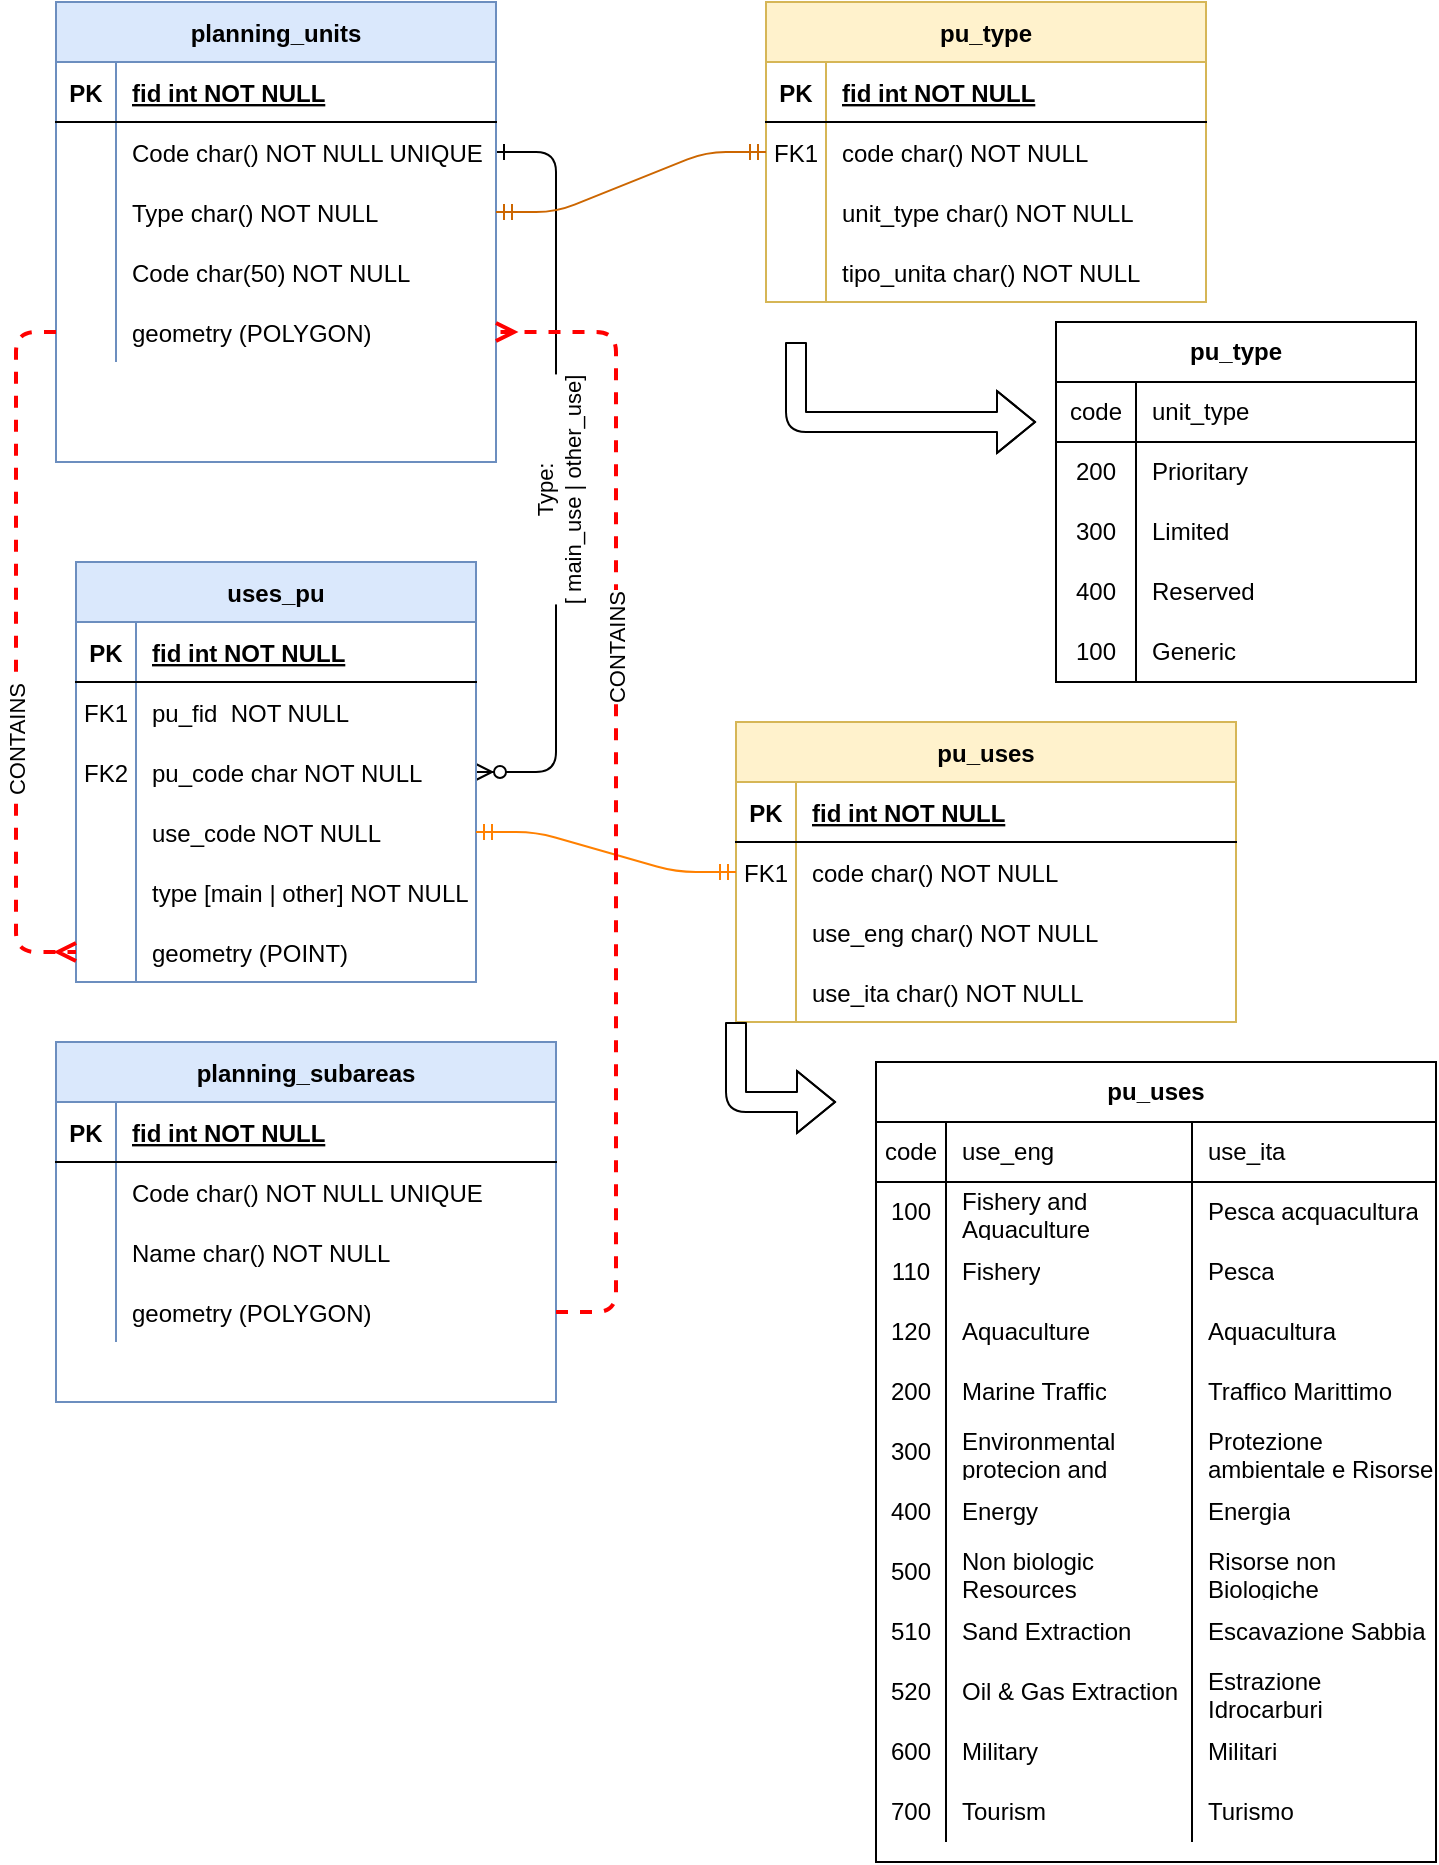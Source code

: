 <mxfile version="14.3.0" type="github">
  <diagram id="R2lEEEUBdFMjLlhIrx00" name="Page-1">
    <mxGraphModel dx="920" dy="868" grid="1" gridSize="10" guides="1" tooltips="1" connect="1" arrows="1" fold="1" page="1" pageScale="1" pageWidth="850" pageHeight="1100" math="0" shadow="0" extFonts="Permanent Marker^https://fonts.googleapis.com/css?family=Permanent+Marker">
      <root>
        <mxCell id="0" />
        <mxCell id="1" parent="0" />
        <mxCell id="C-vyLk0tnHw3VtMMgP7b-1" value="" style="edgeStyle=entityRelationEdgeStyle;endArrow=ERzeroToMany;startArrow=ERone;endFill=1;startFill=0;" parent="1" source="C-vyLk0tnHw3VtMMgP7b-27" target="C-vyLk0tnHw3VtMMgP7b-9" edge="1">
          <mxGeometry width="100" height="100" relative="1" as="geometry">
            <mxPoint x="340" y="720" as="sourcePoint" />
            <mxPoint x="440" y="620" as="targetPoint" />
          </mxGeometry>
        </mxCell>
        <mxCell id="fFFirWroovOzsKJPfMBZ-1" value="Type:&lt;br&gt;[ main_use | other_use]" style="edgeLabel;html=1;align=center;verticalAlign=middle;resizable=0;points=[];labelBackgroundColor=#ffffff;rotation=270;fixDash=0;container=0;" parent="C-vyLk0tnHw3VtMMgP7b-1" vertex="1" connectable="0">
          <mxGeometry x="-0.103" y="1" relative="1" as="geometry">
            <mxPoint y="28.71" as="offset" />
          </mxGeometry>
        </mxCell>
        <mxCell id="C-vyLk0tnHw3VtMMgP7b-2" value="uses_pu" style="shape=table;startSize=30;container=1;collapsible=1;childLayout=tableLayout;fixedRows=1;rowLines=0;fontStyle=1;align=center;resizeLast=1;fillColor=#dae8fc;strokeColor=#6c8ebf;" parent="1" vertex="1">
          <mxGeometry x="40" y="370" width="200" height="210" as="geometry" />
        </mxCell>
        <mxCell id="C-vyLk0tnHw3VtMMgP7b-3" value="" style="shape=partialRectangle;collapsible=0;dropTarget=0;pointerEvents=0;fillColor=none;points=[[0,0.5],[1,0.5]];portConstraint=eastwest;top=0;left=0;right=0;bottom=1;" parent="C-vyLk0tnHw3VtMMgP7b-2" vertex="1">
          <mxGeometry y="30" width="200" height="30" as="geometry" />
        </mxCell>
        <mxCell id="C-vyLk0tnHw3VtMMgP7b-4" value="PK" style="shape=partialRectangle;overflow=hidden;connectable=0;fillColor=none;top=0;left=0;bottom=0;right=0;fontStyle=1;" parent="C-vyLk0tnHw3VtMMgP7b-3" vertex="1">
          <mxGeometry width="30" height="30" as="geometry" />
        </mxCell>
        <mxCell id="C-vyLk0tnHw3VtMMgP7b-5" value="fid int NOT NULL " style="shape=partialRectangle;overflow=hidden;connectable=0;fillColor=none;top=0;left=0;bottom=0;right=0;align=left;spacingLeft=6;fontStyle=5;" parent="C-vyLk0tnHw3VtMMgP7b-3" vertex="1">
          <mxGeometry x="30" width="170" height="30" as="geometry" />
        </mxCell>
        <mxCell id="C-vyLk0tnHw3VtMMgP7b-6" value="" style="shape=partialRectangle;collapsible=0;dropTarget=0;pointerEvents=0;fillColor=none;points=[[0,0.5],[1,0.5]];portConstraint=eastwest;top=0;left=0;right=0;bottom=0;" parent="C-vyLk0tnHw3VtMMgP7b-2" vertex="1">
          <mxGeometry y="60" width="200" height="30" as="geometry" />
        </mxCell>
        <mxCell id="C-vyLk0tnHw3VtMMgP7b-7" value="FK1" style="shape=partialRectangle;overflow=hidden;connectable=0;fillColor=none;top=0;left=0;bottom=0;right=0;" parent="C-vyLk0tnHw3VtMMgP7b-6" vertex="1">
          <mxGeometry width="30" height="30" as="geometry" />
        </mxCell>
        <mxCell id="C-vyLk0tnHw3VtMMgP7b-8" value="pu_fid  NOT NULL" style="shape=partialRectangle;overflow=hidden;connectable=0;fillColor=none;top=0;left=0;bottom=0;right=0;align=left;spacingLeft=6;" parent="C-vyLk0tnHw3VtMMgP7b-6" vertex="1">
          <mxGeometry x="30" width="170" height="30" as="geometry" />
        </mxCell>
        <mxCell id="C-vyLk0tnHw3VtMMgP7b-9" value="" style="shape=partialRectangle;collapsible=0;dropTarget=0;pointerEvents=0;fillColor=none;points=[[0,0.5],[1,0.5]];portConstraint=eastwest;top=0;left=0;right=0;bottom=0;" parent="C-vyLk0tnHw3VtMMgP7b-2" vertex="1">
          <mxGeometry y="90" width="200" height="30" as="geometry" />
        </mxCell>
        <mxCell id="C-vyLk0tnHw3VtMMgP7b-10" value="FK2" style="shape=partialRectangle;overflow=hidden;connectable=0;fillColor=none;top=0;left=0;bottom=0;right=0;" parent="C-vyLk0tnHw3VtMMgP7b-9" vertex="1">
          <mxGeometry width="30" height="30" as="geometry" />
        </mxCell>
        <mxCell id="C-vyLk0tnHw3VtMMgP7b-11" value="pu_code char NOT NULL" style="shape=partialRectangle;overflow=hidden;connectable=0;fillColor=none;top=0;left=0;bottom=0;right=0;align=left;spacingLeft=6;" parent="C-vyLk0tnHw3VtMMgP7b-9" vertex="1">
          <mxGeometry x="30" width="170" height="30" as="geometry" />
        </mxCell>
        <mxCell id="M959guUSzOigbNjSj6-p-2" value="" style="shape=partialRectangle;collapsible=0;dropTarget=0;pointerEvents=0;fillColor=none;points=[[0,0.5],[1,0.5]];portConstraint=eastwest;top=0;left=0;right=0;bottom=0;" vertex="1" parent="C-vyLk0tnHw3VtMMgP7b-2">
          <mxGeometry y="120" width="200" height="30" as="geometry" />
        </mxCell>
        <mxCell id="M959guUSzOigbNjSj6-p-3" value="" style="shape=partialRectangle;overflow=hidden;connectable=0;fillColor=none;top=0;left=0;bottom=0;right=0;" vertex="1" parent="M959guUSzOigbNjSj6-p-2">
          <mxGeometry width="30" height="30" as="geometry" />
        </mxCell>
        <mxCell id="M959guUSzOigbNjSj6-p-4" value="use_code NOT NULL" style="shape=partialRectangle;overflow=hidden;connectable=0;fillColor=none;top=0;left=0;bottom=0;right=0;align=left;spacingLeft=6;" vertex="1" parent="M959guUSzOigbNjSj6-p-2">
          <mxGeometry x="30" width="170" height="30" as="geometry" />
        </mxCell>
        <mxCell id="M959guUSzOigbNjSj6-p-5" value="" style="shape=partialRectangle;collapsible=0;dropTarget=0;pointerEvents=0;fillColor=none;points=[[0,0.5],[1,0.5]];portConstraint=eastwest;top=0;left=0;right=0;bottom=0;" vertex="1" parent="C-vyLk0tnHw3VtMMgP7b-2">
          <mxGeometry y="150" width="200" height="30" as="geometry" />
        </mxCell>
        <mxCell id="M959guUSzOigbNjSj6-p-6" value="" style="shape=partialRectangle;overflow=hidden;connectable=0;fillColor=none;top=0;left=0;bottom=0;right=0;" vertex="1" parent="M959guUSzOigbNjSj6-p-5">
          <mxGeometry width="30" height="30" as="geometry" />
        </mxCell>
        <mxCell id="M959guUSzOigbNjSj6-p-7" value="type [main | other] NOT NULL" style="shape=partialRectangle;overflow=hidden;connectable=0;fillColor=none;top=0;left=0;bottom=0;right=0;align=left;spacingLeft=6;" vertex="1" parent="M959guUSzOigbNjSj6-p-5">
          <mxGeometry x="30" width="170" height="30" as="geometry" />
        </mxCell>
        <mxCell id="M959guUSzOigbNjSj6-p-123" value="" style="shape=partialRectangle;collapsible=0;dropTarget=0;pointerEvents=0;fillColor=none;points=[[0,0.5],[1,0.5]];portConstraint=eastwest;top=0;left=0;right=0;bottom=0;" vertex="1" parent="C-vyLk0tnHw3VtMMgP7b-2">
          <mxGeometry y="180" width="200" height="30" as="geometry" />
        </mxCell>
        <mxCell id="M959guUSzOigbNjSj6-p-124" value="" style="shape=partialRectangle;overflow=hidden;connectable=0;fillColor=none;top=0;left=0;bottom=0;right=0;" vertex="1" parent="M959guUSzOigbNjSj6-p-123">
          <mxGeometry width="30" height="30" as="geometry" />
        </mxCell>
        <mxCell id="M959guUSzOigbNjSj6-p-125" value="geometry (POINT)" style="shape=partialRectangle;overflow=hidden;connectable=0;fillColor=none;top=0;left=0;bottom=0;right=0;align=left;spacingLeft=6;" vertex="1" parent="M959guUSzOigbNjSj6-p-123">
          <mxGeometry x="30" width="170" height="30" as="geometry" />
        </mxCell>
        <mxCell id="C-vyLk0tnHw3VtMMgP7b-13" value="pu_uses" style="shape=table;startSize=30;container=1;collapsible=1;childLayout=tableLayout;fixedRows=1;rowLines=0;fontStyle=1;align=center;resizeLast=1;fillColor=#fff2cc;strokeColor=#d6b656;" parent="1" vertex="1">
          <mxGeometry x="370" y="450" width="250" height="150" as="geometry" />
        </mxCell>
        <mxCell id="C-vyLk0tnHw3VtMMgP7b-14" value="" style="shape=partialRectangle;collapsible=0;dropTarget=0;pointerEvents=0;fillColor=none;points=[[0,0.5],[1,0.5]];portConstraint=eastwest;top=0;left=0;right=0;bottom=1;" parent="C-vyLk0tnHw3VtMMgP7b-13" vertex="1">
          <mxGeometry y="30" width="250" height="30" as="geometry" />
        </mxCell>
        <mxCell id="C-vyLk0tnHw3VtMMgP7b-15" value="PK" style="shape=partialRectangle;overflow=hidden;connectable=0;fillColor=none;top=0;left=0;bottom=0;right=0;fontStyle=1;" parent="C-vyLk0tnHw3VtMMgP7b-14" vertex="1">
          <mxGeometry width="30" height="30" as="geometry" />
        </mxCell>
        <mxCell id="C-vyLk0tnHw3VtMMgP7b-16" value="fid int NOT NULL " style="shape=partialRectangle;overflow=hidden;connectable=0;fillColor=none;top=0;left=0;bottom=0;right=0;align=left;spacingLeft=6;fontStyle=5;" parent="C-vyLk0tnHw3VtMMgP7b-14" vertex="1">
          <mxGeometry x="30" width="220" height="30" as="geometry" />
        </mxCell>
        <mxCell id="C-vyLk0tnHw3VtMMgP7b-17" value="" style="shape=partialRectangle;collapsible=0;dropTarget=0;pointerEvents=0;fillColor=none;points=[[0,0.5],[1,0.5]];portConstraint=eastwest;top=0;left=0;right=0;bottom=0;" parent="C-vyLk0tnHw3VtMMgP7b-13" vertex="1">
          <mxGeometry y="60" width="250" height="30" as="geometry" />
        </mxCell>
        <mxCell id="C-vyLk0tnHw3VtMMgP7b-18" value="FK1" style="shape=partialRectangle;overflow=hidden;connectable=0;fillColor=none;top=0;left=0;bottom=0;right=0;" parent="C-vyLk0tnHw3VtMMgP7b-17" vertex="1">
          <mxGeometry width="30" height="30" as="geometry" />
        </mxCell>
        <mxCell id="C-vyLk0tnHw3VtMMgP7b-19" value="code char() NOT NULL" style="shape=partialRectangle;overflow=hidden;connectable=0;fillColor=none;top=0;left=0;bottom=0;right=0;align=left;spacingLeft=6;" parent="C-vyLk0tnHw3VtMMgP7b-17" vertex="1">
          <mxGeometry x="30" width="220" height="30" as="geometry" />
        </mxCell>
        <mxCell id="C-vyLk0tnHw3VtMMgP7b-20" value="" style="shape=partialRectangle;collapsible=0;dropTarget=0;pointerEvents=0;fillColor=none;points=[[0,0.5],[1,0.5]];portConstraint=eastwest;top=0;left=0;right=0;bottom=0;" parent="C-vyLk0tnHw3VtMMgP7b-13" vertex="1">
          <mxGeometry y="90" width="250" height="30" as="geometry" />
        </mxCell>
        <mxCell id="C-vyLk0tnHw3VtMMgP7b-21" value="" style="shape=partialRectangle;overflow=hidden;connectable=0;fillColor=none;top=0;left=0;bottom=0;right=0;" parent="C-vyLk0tnHw3VtMMgP7b-20" vertex="1">
          <mxGeometry width="30" height="30" as="geometry" />
        </mxCell>
        <mxCell id="C-vyLk0tnHw3VtMMgP7b-22" value="use_eng char() NOT NULL" style="shape=partialRectangle;overflow=hidden;connectable=0;fillColor=none;top=0;left=0;bottom=0;right=0;align=left;spacingLeft=6;" parent="C-vyLk0tnHw3VtMMgP7b-20" vertex="1">
          <mxGeometry x="30" width="220" height="30" as="geometry" />
        </mxCell>
        <mxCell id="M959guUSzOigbNjSj6-p-11" value="" style="shape=partialRectangle;collapsible=0;dropTarget=0;pointerEvents=0;fillColor=none;points=[[0,0.5],[1,0.5]];portConstraint=eastwest;top=0;left=0;right=0;bottom=0;" vertex="1" parent="C-vyLk0tnHw3VtMMgP7b-13">
          <mxGeometry y="120" width="250" height="30" as="geometry" />
        </mxCell>
        <mxCell id="M959guUSzOigbNjSj6-p-12" value="" style="shape=partialRectangle;overflow=hidden;connectable=0;fillColor=none;top=0;left=0;bottom=0;right=0;" vertex="1" parent="M959guUSzOigbNjSj6-p-11">
          <mxGeometry width="30" height="30" as="geometry" />
        </mxCell>
        <mxCell id="M959guUSzOigbNjSj6-p-13" value="use_ita char() NOT NULL" style="shape=partialRectangle;overflow=hidden;connectable=0;fillColor=none;top=0;left=0;bottom=0;right=0;align=left;spacingLeft=6;" vertex="1" parent="M959guUSzOigbNjSj6-p-11">
          <mxGeometry x="30" width="220" height="30" as="geometry" />
        </mxCell>
        <mxCell id="C-vyLk0tnHw3VtMMgP7b-23" value="planning_units" style="shape=table;startSize=30;container=1;collapsible=1;childLayout=tableLayout;fixedRows=1;rowLines=0;fontStyle=1;align=center;resizeLast=1;fillColor=#dae8fc;strokeColor=#6c8ebf;" parent="1" vertex="1">
          <mxGeometry x="30" y="90" width="220" height="230" as="geometry" />
        </mxCell>
        <mxCell id="C-vyLk0tnHw3VtMMgP7b-24" value="" style="shape=partialRectangle;collapsible=0;dropTarget=0;pointerEvents=0;fillColor=none;points=[[0,0.5],[1,0.5]];portConstraint=eastwest;top=0;left=0;right=0;bottom=1;" parent="C-vyLk0tnHw3VtMMgP7b-23" vertex="1">
          <mxGeometry y="30" width="220" height="30" as="geometry" />
        </mxCell>
        <mxCell id="C-vyLk0tnHw3VtMMgP7b-25" value="PK" style="shape=partialRectangle;overflow=hidden;connectable=0;fillColor=none;top=0;left=0;bottom=0;right=0;fontStyle=1;" parent="C-vyLk0tnHw3VtMMgP7b-24" vertex="1">
          <mxGeometry width="30" height="30" as="geometry" />
        </mxCell>
        <mxCell id="C-vyLk0tnHw3VtMMgP7b-26" value="fid int NOT NULL " style="shape=partialRectangle;overflow=hidden;connectable=0;fillColor=none;top=0;left=0;bottom=0;right=0;align=left;spacingLeft=6;fontStyle=5;" parent="C-vyLk0tnHw3VtMMgP7b-24" vertex="1">
          <mxGeometry x="30" width="190" height="30" as="geometry" />
        </mxCell>
        <mxCell id="C-vyLk0tnHw3VtMMgP7b-27" value="" style="shape=partialRectangle;collapsible=0;dropTarget=0;pointerEvents=0;fillColor=none;points=[[0,0.5],[1,0.5]];portConstraint=eastwest;top=0;left=0;right=0;bottom=0;" parent="C-vyLk0tnHw3VtMMgP7b-23" vertex="1">
          <mxGeometry y="60" width="220" height="30" as="geometry" />
        </mxCell>
        <mxCell id="C-vyLk0tnHw3VtMMgP7b-28" value="" style="shape=partialRectangle;overflow=hidden;connectable=0;fillColor=none;top=0;left=0;bottom=0;right=0;" parent="C-vyLk0tnHw3VtMMgP7b-27" vertex="1">
          <mxGeometry width="30" height="30" as="geometry" />
        </mxCell>
        <mxCell id="C-vyLk0tnHw3VtMMgP7b-29" value="Code char() NOT NULL UNIQUE" style="shape=partialRectangle;overflow=hidden;connectable=0;fillColor=none;top=0;left=0;bottom=0;right=0;align=left;spacingLeft=6;" parent="C-vyLk0tnHw3VtMMgP7b-27" vertex="1">
          <mxGeometry x="30" width="190" height="30" as="geometry" />
        </mxCell>
        <mxCell id="fFFirWroovOzsKJPfMBZ-2" value="" style="shape=partialRectangle;collapsible=0;dropTarget=0;pointerEvents=0;fillColor=none;points=[[0,0.5],[1,0.5]];portConstraint=eastwest;top=0;left=0;right=0;bottom=0;" parent="C-vyLk0tnHw3VtMMgP7b-23" vertex="1">
          <mxGeometry y="90" width="220" height="30" as="geometry" />
        </mxCell>
        <mxCell id="fFFirWroovOzsKJPfMBZ-3" value="" style="shape=partialRectangle;overflow=hidden;connectable=0;fillColor=none;top=0;left=0;bottom=0;right=0;" parent="fFFirWroovOzsKJPfMBZ-2" vertex="1">
          <mxGeometry width="30" height="30" as="geometry" />
        </mxCell>
        <mxCell id="fFFirWroovOzsKJPfMBZ-4" value="Type char() NOT NULL" style="shape=partialRectangle;overflow=hidden;connectable=0;fillColor=none;top=0;left=0;bottom=0;right=0;align=left;spacingLeft=6;" parent="fFFirWroovOzsKJPfMBZ-2" vertex="1">
          <mxGeometry x="30" width="190" height="30" as="geometry" />
        </mxCell>
        <mxCell id="M959guUSzOigbNjSj6-p-14" value="" style="shape=partialRectangle;collapsible=0;dropTarget=0;pointerEvents=0;fillColor=none;points=[[0,0.5],[1,0.5]];portConstraint=eastwest;top=0;left=0;right=0;bottom=0;" vertex="1" parent="C-vyLk0tnHw3VtMMgP7b-23">
          <mxGeometry y="120" width="220" height="30" as="geometry" />
        </mxCell>
        <mxCell id="M959guUSzOigbNjSj6-p-15" value="" style="shape=partialRectangle;overflow=hidden;connectable=0;fillColor=none;top=0;left=0;bottom=0;right=0;" vertex="1" parent="M959guUSzOigbNjSj6-p-14">
          <mxGeometry width="30" height="30" as="geometry" />
        </mxCell>
        <mxCell id="M959guUSzOigbNjSj6-p-16" value="Code char(50) NOT NULL" style="shape=partialRectangle;overflow=hidden;connectable=0;fillColor=none;top=0;left=0;bottom=0;right=0;align=left;spacingLeft=6;" vertex="1" parent="M959guUSzOigbNjSj6-p-14">
          <mxGeometry x="30" width="190" height="30" as="geometry" />
        </mxCell>
        <mxCell id="M959guUSzOigbNjSj6-p-120" value="" style="shape=partialRectangle;collapsible=0;dropTarget=0;pointerEvents=0;fillColor=none;points=[[0,0.5],[1,0.5]];portConstraint=eastwest;top=0;left=0;right=0;bottom=0;" vertex="1" parent="C-vyLk0tnHw3VtMMgP7b-23">
          <mxGeometry y="150" width="220" height="30" as="geometry" />
        </mxCell>
        <mxCell id="M959guUSzOigbNjSj6-p-121" value="" style="shape=partialRectangle;overflow=hidden;connectable=0;fillColor=none;top=0;left=0;bottom=0;right=0;" vertex="1" parent="M959guUSzOigbNjSj6-p-120">
          <mxGeometry width="30" height="30" as="geometry" />
        </mxCell>
        <mxCell id="M959guUSzOigbNjSj6-p-122" value="geometry (POLYGON)" style="shape=partialRectangle;overflow=hidden;connectable=0;fillColor=none;top=0;left=0;bottom=0;right=0;align=left;spacingLeft=6;" vertex="1" parent="M959guUSzOigbNjSj6-p-120">
          <mxGeometry x="30" width="190" height="30" as="geometry" />
        </mxCell>
        <mxCell id="M959guUSzOigbNjSj6-p-17" value="pu_type" style="shape=table;startSize=30;container=1;collapsible=1;childLayout=tableLayout;fixedRows=1;rowLines=0;fontStyle=1;align=center;resizeLast=1;fillColor=#fff2cc;strokeColor=#d6b656;" vertex="1" parent="1">
          <mxGeometry x="385" y="90" width="220" height="150" as="geometry" />
        </mxCell>
        <mxCell id="M959guUSzOigbNjSj6-p-18" value="" style="shape=partialRectangle;collapsible=0;dropTarget=0;pointerEvents=0;fillColor=none;points=[[0,0.5],[1,0.5]];portConstraint=eastwest;top=0;left=0;right=0;bottom=1;" vertex="1" parent="M959guUSzOigbNjSj6-p-17">
          <mxGeometry y="30" width="220" height="30" as="geometry" />
        </mxCell>
        <mxCell id="M959guUSzOigbNjSj6-p-19" value="PK" style="shape=partialRectangle;overflow=hidden;connectable=0;fillColor=none;top=0;left=0;bottom=0;right=0;fontStyle=1;" vertex="1" parent="M959guUSzOigbNjSj6-p-18">
          <mxGeometry width="30" height="30" as="geometry" />
        </mxCell>
        <mxCell id="M959guUSzOigbNjSj6-p-20" value="fid int NOT NULL " style="shape=partialRectangle;overflow=hidden;connectable=0;fillColor=none;top=0;left=0;bottom=0;right=0;align=left;spacingLeft=6;fontStyle=5;" vertex="1" parent="M959guUSzOigbNjSj6-p-18">
          <mxGeometry x="30" width="190" height="30" as="geometry" />
        </mxCell>
        <mxCell id="M959guUSzOigbNjSj6-p-21" value="" style="shape=partialRectangle;collapsible=0;dropTarget=0;pointerEvents=0;fillColor=none;points=[[0,0.5],[1,0.5]];portConstraint=eastwest;top=0;left=0;right=0;bottom=0;" vertex="1" parent="M959guUSzOigbNjSj6-p-17">
          <mxGeometry y="60" width="220" height="30" as="geometry" />
        </mxCell>
        <mxCell id="M959guUSzOigbNjSj6-p-22" value="FK1" style="shape=partialRectangle;overflow=hidden;connectable=0;fillColor=none;top=0;left=0;bottom=0;right=0;" vertex="1" parent="M959guUSzOigbNjSj6-p-21">
          <mxGeometry width="30" height="30" as="geometry" />
        </mxCell>
        <mxCell id="M959guUSzOigbNjSj6-p-23" value="code char() NOT NULL" style="shape=partialRectangle;overflow=hidden;connectable=0;fillColor=none;top=0;left=0;bottom=0;right=0;align=left;spacingLeft=6;" vertex="1" parent="M959guUSzOigbNjSj6-p-21">
          <mxGeometry x="30" width="190" height="30" as="geometry" />
        </mxCell>
        <mxCell id="M959guUSzOigbNjSj6-p-24" value="" style="shape=partialRectangle;collapsible=0;dropTarget=0;pointerEvents=0;fillColor=none;points=[[0,0.5],[1,0.5]];portConstraint=eastwest;top=0;left=0;right=0;bottom=0;" vertex="1" parent="M959guUSzOigbNjSj6-p-17">
          <mxGeometry y="90" width="220" height="30" as="geometry" />
        </mxCell>
        <mxCell id="M959guUSzOigbNjSj6-p-25" value="" style="shape=partialRectangle;overflow=hidden;connectable=0;fillColor=none;top=0;left=0;bottom=0;right=0;" vertex="1" parent="M959guUSzOigbNjSj6-p-24">
          <mxGeometry width="30" height="30" as="geometry" />
        </mxCell>
        <mxCell id="M959guUSzOigbNjSj6-p-26" value="unit_type char() NOT NULL" style="shape=partialRectangle;overflow=hidden;connectable=0;fillColor=none;top=0;left=0;bottom=0;right=0;align=left;spacingLeft=6;" vertex="1" parent="M959guUSzOigbNjSj6-p-24">
          <mxGeometry x="30" width="190" height="30" as="geometry" />
        </mxCell>
        <mxCell id="M959guUSzOigbNjSj6-p-27" value="" style="shape=partialRectangle;collapsible=0;dropTarget=0;pointerEvents=0;fillColor=none;points=[[0,0.5],[1,0.5]];portConstraint=eastwest;top=0;left=0;right=0;bottom=0;" vertex="1" parent="M959guUSzOigbNjSj6-p-17">
          <mxGeometry y="120" width="220" height="30" as="geometry" />
        </mxCell>
        <mxCell id="M959guUSzOigbNjSj6-p-28" value="" style="shape=partialRectangle;overflow=hidden;connectable=0;fillColor=none;top=0;left=0;bottom=0;right=0;" vertex="1" parent="M959guUSzOigbNjSj6-p-27">
          <mxGeometry width="30" height="30" as="geometry" />
        </mxCell>
        <mxCell id="M959guUSzOigbNjSj6-p-29" value="tipo_unita char() NOT NULL" style="shape=partialRectangle;overflow=hidden;connectable=0;fillColor=none;top=0;left=0;bottom=0;right=0;align=left;spacingLeft=6;" vertex="1" parent="M959guUSzOigbNjSj6-p-27">
          <mxGeometry x="30" width="190" height="30" as="geometry" />
        </mxCell>
        <mxCell id="M959guUSzOigbNjSj6-p-30" value="" style="edgeStyle=entityRelationEdgeStyle;fontSize=12;html=1;endArrow=ERmandOne;startArrow=ERmandOne;strokeColor=#FF8000;" edge="1" parent="1" source="C-vyLk0tnHw3VtMMgP7b-17" target="M959guUSzOigbNjSj6-p-2">
          <mxGeometry width="100" height="100" relative="1" as="geometry">
            <mxPoint x="350" y="420" as="sourcePoint" />
            <mxPoint x="450" y="320" as="targetPoint" />
          </mxGeometry>
        </mxCell>
        <mxCell id="M959guUSzOigbNjSj6-p-31" value="" style="edgeStyle=entityRelationEdgeStyle;fontSize=12;html=1;endArrow=ERmandOne;startArrow=ERmandOne;exitX=1;exitY=0.5;exitDx=0;exitDy=0;entryX=0;entryY=0.5;entryDx=0;entryDy=0;strokeWidth=1;strokeColor=#CC6600;" edge="1" parent="1" source="fFFirWroovOzsKJPfMBZ-2" target="M959guUSzOigbNjSj6-p-21">
          <mxGeometry width="100" height="100" relative="1" as="geometry">
            <mxPoint x="280" y="535" as="sourcePoint" />
            <mxPoint x="390" y="405" as="targetPoint" />
          </mxGeometry>
        </mxCell>
        <mxCell id="M959guUSzOigbNjSj6-p-40" value="pu_type" style="shape=table;html=1;whiteSpace=wrap;startSize=30;container=1;collapsible=0;childLayout=tableLayout;fixedRows=1;rowLines=0;fontStyle=1;align=center;strokeColor=#000000;fillColor=none;" vertex="1" parent="1">
          <mxGeometry x="530" y="250" width="180" height="180" as="geometry" />
        </mxCell>
        <mxCell id="M959guUSzOigbNjSj6-p-41" value="" style="shape=partialRectangle;html=1;whiteSpace=wrap;collapsible=0;dropTarget=0;pointerEvents=0;fillColor=none;top=0;left=0;bottom=1;right=0;points=[[0,0.5],[1,0.5]];portConstraint=eastwest;" vertex="1" parent="M959guUSzOigbNjSj6-p-40">
          <mxGeometry y="30" width="180" height="30" as="geometry" />
        </mxCell>
        <mxCell id="M959guUSzOigbNjSj6-p-42" value="code" style="shape=partialRectangle;html=1;whiteSpace=wrap;connectable=0;fillColor=none;top=0;left=0;bottom=0;right=0;overflow=hidden;" vertex="1" parent="M959guUSzOigbNjSj6-p-41">
          <mxGeometry width="40" height="30" as="geometry" />
        </mxCell>
        <mxCell id="M959guUSzOigbNjSj6-p-43" value="unit_type" style="shape=partialRectangle;html=1;whiteSpace=wrap;connectable=0;fillColor=none;top=0;left=0;bottom=0;right=0;align=left;spacingLeft=6;overflow=hidden;" vertex="1" parent="M959guUSzOigbNjSj6-p-41">
          <mxGeometry x="40" width="140" height="30" as="geometry" />
        </mxCell>
        <mxCell id="M959guUSzOigbNjSj6-p-44" value="" style="shape=partialRectangle;html=1;whiteSpace=wrap;collapsible=0;dropTarget=0;pointerEvents=0;fillColor=none;top=0;left=0;bottom=0;right=0;points=[[0,0.5],[1,0.5]];portConstraint=eastwest;" vertex="1" parent="M959guUSzOigbNjSj6-p-40">
          <mxGeometry y="60" width="180" height="30" as="geometry" />
        </mxCell>
        <mxCell id="M959guUSzOigbNjSj6-p-45" value="200" style="shape=partialRectangle;html=1;whiteSpace=wrap;connectable=0;fillColor=none;top=0;left=0;bottom=0;right=0;overflow=hidden;" vertex="1" parent="M959guUSzOigbNjSj6-p-44">
          <mxGeometry width="40" height="30" as="geometry" />
        </mxCell>
        <mxCell id="M959guUSzOigbNjSj6-p-46" value="Prioritary" style="shape=partialRectangle;html=1;whiteSpace=wrap;connectable=0;fillColor=none;top=0;left=0;bottom=0;right=0;align=left;spacingLeft=6;overflow=hidden;" vertex="1" parent="M959guUSzOigbNjSj6-p-44">
          <mxGeometry x="40" width="140" height="30" as="geometry" />
        </mxCell>
        <mxCell id="M959guUSzOigbNjSj6-p-47" value="" style="shape=partialRectangle;html=1;whiteSpace=wrap;collapsible=0;dropTarget=0;pointerEvents=0;fillColor=none;top=0;left=0;bottom=0;right=0;points=[[0,0.5],[1,0.5]];portConstraint=eastwest;" vertex="1" parent="M959guUSzOigbNjSj6-p-40">
          <mxGeometry y="90" width="180" height="30" as="geometry" />
        </mxCell>
        <mxCell id="M959guUSzOigbNjSj6-p-48" value="300" style="shape=partialRectangle;html=1;whiteSpace=wrap;connectable=0;fillColor=none;top=0;left=0;bottom=0;right=0;overflow=hidden;" vertex="1" parent="M959guUSzOigbNjSj6-p-47">
          <mxGeometry width="40" height="30" as="geometry" />
        </mxCell>
        <mxCell id="M959guUSzOigbNjSj6-p-49" value="Limited" style="shape=partialRectangle;html=1;whiteSpace=wrap;connectable=0;fillColor=none;top=0;left=0;bottom=0;right=0;align=left;spacingLeft=6;overflow=hidden;" vertex="1" parent="M959guUSzOigbNjSj6-p-47">
          <mxGeometry x="40" width="140" height="30" as="geometry" />
        </mxCell>
        <mxCell id="M959guUSzOigbNjSj6-p-50" value="" style="shape=partialRectangle;html=1;whiteSpace=wrap;collapsible=0;dropTarget=0;pointerEvents=0;fillColor=none;top=0;left=0;bottom=0;right=0;points=[[0,0.5],[1,0.5]];portConstraint=eastwest;" vertex="1" parent="M959guUSzOigbNjSj6-p-40">
          <mxGeometry y="120" width="180" height="30" as="geometry" />
        </mxCell>
        <mxCell id="M959guUSzOigbNjSj6-p-51" value="400" style="shape=partialRectangle;html=1;whiteSpace=wrap;connectable=0;fillColor=none;top=0;left=0;bottom=0;right=0;overflow=hidden;" vertex="1" parent="M959guUSzOigbNjSj6-p-50">
          <mxGeometry width="40" height="30" as="geometry" />
        </mxCell>
        <mxCell id="M959guUSzOigbNjSj6-p-52" value="Reserved" style="shape=partialRectangle;html=1;whiteSpace=wrap;connectable=0;fillColor=none;top=0;left=0;bottom=0;right=0;align=left;spacingLeft=6;overflow=hidden;" vertex="1" parent="M959guUSzOigbNjSj6-p-50">
          <mxGeometry x="40" width="140" height="30" as="geometry" />
        </mxCell>
        <mxCell id="M959guUSzOigbNjSj6-p-53" value="" style="shape=partialRectangle;html=1;whiteSpace=wrap;collapsible=0;dropTarget=0;pointerEvents=0;fillColor=none;top=0;left=0;bottom=0;right=0;points=[[0,0.5],[1,0.5]];portConstraint=eastwest;" vertex="1" parent="M959guUSzOigbNjSj6-p-40">
          <mxGeometry y="150" width="180" height="30" as="geometry" />
        </mxCell>
        <mxCell id="M959guUSzOigbNjSj6-p-54" value="100" style="shape=partialRectangle;html=1;whiteSpace=wrap;connectable=0;fillColor=none;top=0;left=0;bottom=0;right=0;overflow=hidden;" vertex="1" parent="M959guUSzOigbNjSj6-p-53">
          <mxGeometry width="40" height="30" as="geometry" />
        </mxCell>
        <mxCell id="M959guUSzOigbNjSj6-p-55" value="Generic" style="shape=partialRectangle;html=1;whiteSpace=wrap;connectable=0;fillColor=none;top=0;left=0;bottom=0;right=0;align=left;spacingLeft=6;overflow=hidden;" vertex="1" parent="M959guUSzOigbNjSj6-p-53">
          <mxGeometry x="40" width="140" height="30" as="geometry" />
        </mxCell>
        <mxCell id="M959guUSzOigbNjSj6-p-56" value="" style="shape=flexArrow;endArrow=classic;html=1;" edge="1" parent="1">
          <mxGeometry width="50" height="50" relative="1" as="geometry">
            <mxPoint x="400" y="260" as="sourcePoint" />
            <mxPoint x="520" y="300" as="targetPoint" />
            <Array as="points">
              <mxPoint x="400" y="300" />
            </Array>
          </mxGeometry>
        </mxCell>
        <mxCell id="M959guUSzOigbNjSj6-p-57" value="" style="shape=flexArrow;endArrow=classic;html=1;" edge="1" parent="1">
          <mxGeometry width="50" height="50" relative="1" as="geometry">
            <mxPoint x="370" y="600" as="sourcePoint" />
            <mxPoint x="420" y="640" as="targetPoint" />
            <Array as="points">
              <mxPoint x="370" y="640" />
            </Array>
          </mxGeometry>
        </mxCell>
        <mxCell id="M959guUSzOigbNjSj6-p-58" value="pu_uses" style="shape=table;html=1;whiteSpace=wrap;startSize=30;container=1;collapsible=0;childLayout=tableLayout;fixedRows=1;rowLines=0;fontStyle=1;align=center;strokeColor=#000000;fillColor=none;" vertex="1" parent="1">
          <mxGeometry x="440" y="620" width="280" height="400" as="geometry" />
        </mxCell>
        <mxCell id="M959guUSzOigbNjSj6-p-59" value="" style="shape=partialRectangle;html=1;whiteSpace=wrap;collapsible=0;dropTarget=0;pointerEvents=0;fillColor=none;top=0;left=0;bottom=1;right=0;points=[[0,0.5],[1,0.5]];portConstraint=eastwest;" vertex="1" parent="M959guUSzOigbNjSj6-p-58">
          <mxGeometry y="30" width="280" height="30" as="geometry" />
        </mxCell>
        <mxCell id="M959guUSzOigbNjSj6-p-60" value="code" style="shape=partialRectangle;html=1;whiteSpace=wrap;connectable=0;fillColor=none;top=0;left=0;bottom=0;right=0;overflow=hidden;" vertex="1" parent="M959guUSzOigbNjSj6-p-59">
          <mxGeometry width="35" height="30" as="geometry" />
        </mxCell>
        <mxCell id="M959guUSzOigbNjSj6-p-61" value="use_eng" style="shape=partialRectangle;html=1;whiteSpace=wrap;connectable=0;fillColor=none;top=0;left=0;bottom=0;right=0;align=left;spacingLeft=6;overflow=hidden;" vertex="1" parent="M959guUSzOigbNjSj6-p-59">
          <mxGeometry x="35" width="123" height="30" as="geometry" />
        </mxCell>
        <mxCell id="M959guUSzOigbNjSj6-p-74" value="use_ita" style="shape=partialRectangle;html=1;whiteSpace=wrap;connectable=0;fillColor=none;top=0;left=0;bottom=0;right=0;align=left;spacingLeft=6;overflow=hidden;" vertex="1" parent="M959guUSzOigbNjSj6-p-59">
          <mxGeometry x="158" width="122" height="30" as="geometry" />
        </mxCell>
        <mxCell id="M959guUSzOigbNjSj6-p-62" value="" style="shape=partialRectangle;html=1;whiteSpace=wrap;collapsible=0;dropTarget=0;pointerEvents=0;fillColor=none;top=0;left=0;bottom=0;right=0;points=[[0,0.5],[1,0.5]];portConstraint=eastwest;" vertex="1" parent="M959guUSzOigbNjSj6-p-58">
          <mxGeometry y="60" width="280" height="30" as="geometry" />
        </mxCell>
        <mxCell id="M959guUSzOigbNjSj6-p-63" value="100" style="shape=partialRectangle;html=1;whiteSpace=wrap;connectable=0;fillColor=none;top=0;left=0;bottom=0;right=0;overflow=hidden;" vertex="1" parent="M959guUSzOigbNjSj6-p-62">
          <mxGeometry width="35" height="30" as="geometry" />
        </mxCell>
        <mxCell id="M959guUSzOigbNjSj6-p-64" value="Fishery and Aquaculture" style="shape=partialRectangle;html=1;whiteSpace=wrap;connectable=0;fillColor=none;top=0;left=0;bottom=0;right=0;align=left;spacingLeft=6;overflow=hidden;" vertex="1" parent="M959guUSzOigbNjSj6-p-62">
          <mxGeometry x="35" width="123" height="30" as="geometry" />
        </mxCell>
        <mxCell id="M959guUSzOigbNjSj6-p-75" value="Pesca acquacultura" style="shape=partialRectangle;html=1;whiteSpace=wrap;connectable=0;fillColor=none;top=0;left=0;bottom=0;right=0;align=left;spacingLeft=6;overflow=hidden;" vertex="1" parent="M959guUSzOigbNjSj6-p-62">
          <mxGeometry x="158" width="122" height="30" as="geometry" />
        </mxCell>
        <mxCell id="M959guUSzOigbNjSj6-p-65" value="" style="shape=partialRectangle;html=1;whiteSpace=wrap;collapsible=0;dropTarget=0;pointerEvents=0;fillColor=none;top=0;left=0;bottom=0;right=0;points=[[0,0.5],[1,0.5]];portConstraint=eastwest;" vertex="1" parent="M959guUSzOigbNjSj6-p-58">
          <mxGeometry y="90" width="280" height="30" as="geometry" />
        </mxCell>
        <mxCell id="M959guUSzOigbNjSj6-p-66" value="110" style="shape=partialRectangle;html=1;whiteSpace=wrap;connectable=0;fillColor=none;top=0;left=0;bottom=0;right=0;overflow=hidden;" vertex="1" parent="M959guUSzOigbNjSj6-p-65">
          <mxGeometry width="35" height="30" as="geometry" />
        </mxCell>
        <mxCell id="M959guUSzOigbNjSj6-p-67" value="Fishery" style="shape=partialRectangle;html=1;whiteSpace=wrap;connectable=0;fillColor=none;top=0;left=0;bottom=0;right=0;align=left;spacingLeft=6;overflow=hidden;" vertex="1" parent="M959guUSzOigbNjSj6-p-65">
          <mxGeometry x="35" width="123" height="30" as="geometry" />
        </mxCell>
        <mxCell id="M959guUSzOigbNjSj6-p-76" value="Pesca" style="shape=partialRectangle;html=1;whiteSpace=wrap;connectable=0;fillColor=none;top=0;left=0;bottom=0;right=0;align=left;spacingLeft=6;overflow=hidden;" vertex="1" parent="M959guUSzOigbNjSj6-p-65">
          <mxGeometry x="158" width="122" height="30" as="geometry" />
        </mxCell>
        <mxCell id="M959guUSzOigbNjSj6-p-68" value="" style="shape=partialRectangle;html=1;whiteSpace=wrap;collapsible=0;dropTarget=0;pointerEvents=0;fillColor=none;top=0;left=0;bottom=0;right=0;points=[[0,0.5],[1,0.5]];portConstraint=eastwest;" vertex="1" parent="M959guUSzOigbNjSj6-p-58">
          <mxGeometry y="120" width="280" height="30" as="geometry" />
        </mxCell>
        <mxCell id="M959guUSzOigbNjSj6-p-69" value="120" style="shape=partialRectangle;html=1;whiteSpace=wrap;connectable=0;fillColor=none;top=0;left=0;bottom=0;right=0;overflow=hidden;" vertex="1" parent="M959guUSzOigbNjSj6-p-68">
          <mxGeometry width="35" height="30" as="geometry" />
        </mxCell>
        <mxCell id="M959guUSzOigbNjSj6-p-70" value="Aquaculture" style="shape=partialRectangle;html=1;whiteSpace=wrap;connectable=0;fillColor=none;top=0;left=0;bottom=0;right=0;align=left;spacingLeft=6;overflow=hidden;" vertex="1" parent="M959guUSzOigbNjSj6-p-68">
          <mxGeometry x="35" width="123" height="30" as="geometry" />
        </mxCell>
        <mxCell id="M959guUSzOigbNjSj6-p-77" value="Aquacultura" style="shape=partialRectangle;html=1;whiteSpace=wrap;connectable=0;fillColor=none;top=0;left=0;bottom=0;right=0;align=left;spacingLeft=6;overflow=hidden;" vertex="1" parent="M959guUSzOigbNjSj6-p-68">
          <mxGeometry x="158" width="122" height="30" as="geometry" />
        </mxCell>
        <mxCell id="M959guUSzOigbNjSj6-p-71" value="" style="shape=partialRectangle;html=1;whiteSpace=wrap;collapsible=0;dropTarget=0;pointerEvents=0;fillColor=none;top=0;left=0;bottom=0;right=0;points=[[0,0.5],[1,0.5]];portConstraint=eastwest;" vertex="1" parent="M959guUSzOigbNjSj6-p-58">
          <mxGeometry y="150" width="280" height="30" as="geometry" />
        </mxCell>
        <mxCell id="M959guUSzOigbNjSj6-p-72" value="200" style="shape=partialRectangle;html=1;whiteSpace=wrap;connectable=0;fillColor=none;top=0;left=0;bottom=0;right=0;overflow=hidden;" vertex="1" parent="M959guUSzOigbNjSj6-p-71">
          <mxGeometry width="35" height="30" as="geometry" />
        </mxCell>
        <mxCell id="M959guUSzOigbNjSj6-p-73" value="Marine Traffic" style="shape=partialRectangle;html=1;whiteSpace=wrap;connectable=0;fillColor=none;top=0;left=0;bottom=0;right=0;align=left;spacingLeft=6;overflow=hidden;" vertex="1" parent="M959guUSzOigbNjSj6-p-71">
          <mxGeometry x="35" width="123" height="30" as="geometry" />
        </mxCell>
        <mxCell id="M959guUSzOigbNjSj6-p-78" value="Traffico Marittimo" style="shape=partialRectangle;html=1;whiteSpace=wrap;connectable=0;fillColor=none;top=0;left=0;bottom=0;right=0;align=left;spacingLeft=6;overflow=hidden;" vertex="1" parent="M959guUSzOigbNjSj6-p-71">
          <mxGeometry x="158" width="122" height="30" as="geometry" />
        </mxCell>
        <mxCell id="M959guUSzOigbNjSj6-p-79" value="" style="shape=partialRectangle;html=1;whiteSpace=wrap;collapsible=0;dropTarget=0;pointerEvents=0;fillColor=none;top=0;left=0;bottom=0;right=0;points=[[0,0.5],[1,0.5]];portConstraint=eastwest;" vertex="1" parent="M959guUSzOigbNjSj6-p-58">
          <mxGeometry y="180" width="280" height="30" as="geometry" />
        </mxCell>
        <mxCell id="M959guUSzOigbNjSj6-p-80" value="300" style="shape=partialRectangle;html=1;whiteSpace=wrap;connectable=0;fillColor=none;top=0;left=0;bottom=0;right=0;overflow=hidden;" vertex="1" parent="M959guUSzOigbNjSj6-p-79">
          <mxGeometry width="35" height="30" as="geometry" />
        </mxCell>
        <mxCell id="M959guUSzOigbNjSj6-p-81" value="Environmental protecion and resources" style="shape=partialRectangle;html=1;whiteSpace=wrap;connectable=0;fillColor=none;top=0;left=0;bottom=0;right=0;align=left;spacingLeft=6;overflow=hidden;" vertex="1" parent="M959guUSzOigbNjSj6-p-79">
          <mxGeometry x="35" width="123" height="30" as="geometry" />
        </mxCell>
        <mxCell id="M959guUSzOigbNjSj6-p-82" value="Protezione ambientale e Risorse" style="shape=partialRectangle;html=1;whiteSpace=wrap;connectable=0;fillColor=none;top=0;left=0;bottom=0;right=0;align=left;spacingLeft=6;overflow=hidden;" vertex="1" parent="M959guUSzOigbNjSj6-p-79">
          <mxGeometry x="158" width="122" height="30" as="geometry" />
        </mxCell>
        <mxCell id="M959guUSzOigbNjSj6-p-83" value="" style="shape=partialRectangle;html=1;whiteSpace=wrap;collapsible=0;dropTarget=0;pointerEvents=0;fillColor=none;top=0;left=0;bottom=0;right=0;points=[[0,0.5],[1,0.5]];portConstraint=eastwest;" vertex="1" parent="M959guUSzOigbNjSj6-p-58">
          <mxGeometry y="210" width="280" height="30" as="geometry" />
        </mxCell>
        <mxCell id="M959guUSzOigbNjSj6-p-84" value="400" style="shape=partialRectangle;html=1;whiteSpace=wrap;connectable=0;fillColor=none;top=0;left=0;bottom=0;right=0;overflow=hidden;" vertex="1" parent="M959guUSzOigbNjSj6-p-83">
          <mxGeometry width="35" height="30" as="geometry" />
        </mxCell>
        <mxCell id="M959guUSzOigbNjSj6-p-85" value="Energy" style="shape=partialRectangle;html=1;whiteSpace=wrap;connectable=0;fillColor=none;top=0;left=0;bottom=0;right=0;align=left;spacingLeft=6;overflow=hidden;" vertex="1" parent="M959guUSzOigbNjSj6-p-83">
          <mxGeometry x="35" width="123" height="30" as="geometry" />
        </mxCell>
        <mxCell id="M959guUSzOigbNjSj6-p-86" value="Energia" style="shape=partialRectangle;html=1;whiteSpace=wrap;connectable=0;fillColor=none;top=0;left=0;bottom=0;right=0;align=left;spacingLeft=6;overflow=hidden;" vertex="1" parent="M959guUSzOigbNjSj6-p-83">
          <mxGeometry x="158" width="122" height="30" as="geometry" />
        </mxCell>
        <mxCell id="M959guUSzOigbNjSj6-p-87" value="" style="shape=partialRectangle;html=1;whiteSpace=wrap;collapsible=0;dropTarget=0;pointerEvents=0;fillColor=none;top=0;left=0;bottom=0;right=0;points=[[0,0.5],[1,0.5]];portConstraint=eastwest;" vertex="1" parent="M959guUSzOigbNjSj6-p-58">
          <mxGeometry y="240" width="280" height="30" as="geometry" />
        </mxCell>
        <mxCell id="M959guUSzOigbNjSj6-p-88" value="500" style="shape=partialRectangle;html=1;whiteSpace=wrap;connectable=0;fillColor=none;top=0;left=0;bottom=0;right=0;overflow=hidden;" vertex="1" parent="M959guUSzOigbNjSj6-p-87">
          <mxGeometry width="35" height="30" as="geometry" />
        </mxCell>
        <mxCell id="M959guUSzOigbNjSj6-p-89" value="Non biologic Resources" style="shape=partialRectangle;html=1;whiteSpace=wrap;connectable=0;fillColor=none;top=0;left=0;bottom=0;right=0;align=left;spacingLeft=6;overflow=hidden;" vertex="1" parent="M959guUSzOigbNjSj6-p-87">
          <mxGeometry x="35" width="123" height="30" as="geometry" />
        </mxCell>
        <mxCell id="M959guUSzOigbNjSj6-p-90" value="Risorse non Biologiche" style="shape=partialRectangle;html=1;whiteSpace=wrap;connectable=0;fillColor=none;top=0;left=0;bottom=0;right=0;align=left;spacingLeft=6;overflow=hidden;" vertex="1" parent="M959guUSzOigbNjSj6-p-87">
          <mxGeometry x="158" width="122" height="30" as="geometry" />
        </mxCell>
        <mxCell id="M959guUSzOigbNjSj6-p-91" value="" style="shape=partialRectangle;html=1;whiteSpace=wrap;collapsible=0;dropTarget=0;pointerEvents=0;fillColor=none;top=0;left=0;bottom=0;right=0;points=[[0,0.5],[1,0.5]];portConstraint=eastwest;" vertex="1" parent="M959guUSzOigbNjSj6-p-58">
          <mxGeometry y="270" width="280" height="30" as="geometry" />
        </mxCell>
        <mxCell id="M959guUSzOigbNjSj6-p-92" value="510" style="shape=partialRectangle;html=1;whiteSpace=wrap;connectable=0;fillColor=none;top=0;left=0;bottom=0;right=0;overflow=hidden;" vertex="1" parent="M959guUSzOigbNjSj6-p-91">
          <mxGeometry width="35" height="30" as="geometry" />
        </mxCell>
        <mxCell id="M959guUSzOigbNjSj6-p-93" value="Sand Extraction" style="shape=partialRectangle;html=1;whiteSpace=wrap;connectable=0;fillColor=none;top=0;left=0;bottom=0;right=0;align=left;spacingLeft=6;overflow=hidden;" vertex="1" parent="M959guUSzOigbNjSj6-p-91">
          <mxGeometry x="35" width="123" height="30" as="geometry" />
        </mxCell>
        <mxCell id="M959guUSzOigbNjSj6-p-94" value="Escavazione Sabbia" style="shape=partialRectangle;html=1;whiteSpace=wrap;connectable=0;fillColor=none;top=0;left=0;bottom=0;right=0;align=left;spacingLeft=6;overflow=hidden;" vertex="1" parent="M959guUSzOigbNjSj6-p-91">
          <mxGeometry x="158" width="122" height="30" as="geometry" />
        </mxCell>
        <mxCell id="M959guUSzOigbNjSj6-p-95" value="" style="shape=partialRectangle;html=1;whiteSpace=wrap;collapsible=0;dropTarget=0;pointerEvents=0;fillColor=none;top=0;left=0;bottom=0;right=0;points=[[0,0.5],[1,0.5]];portConstraint=eastwest;" vertex="1" parent="M959guUSzOigbNjSj6-p-58">
          <mxGeometry y="300" width="280" height="30" as="geometry" />
        </mxCell>
        <mxCell id="M959guUSzOigbNjSj6-p-96" value="520" style="shape=partialRectangle;html=1;whiteSpace=wrap;connectable=0;fillColor=none;top=0;left=0;bottom=0;right=0;overflow=hidden;" vertex="1" parent="M959guUSzOigbNjSj6-p-95">
          <mxGeometry width="35" height="30" as="geometry" />
        </mxCell>
        <mxCell id="M959guUSzOigbNjSj6-p-97" value="Oil &amp; Gas Extraction" style="shape=partialRectangle;html=1;whiteSpace=wrap;connectable=0;fillColor=none;top=0;left=0;bottom=0;right=0;align=left;spacingLeft=6;overflow=hidden;" vertex="1" parent="M959guUSzOigbNjSj6-p-95">
          <mxGeometry x="35" width="123" height="30" as="geometry" />
        </mxCell>
        <mxCell id="M959guUSzOigbNjSj6-p-98" value="Estrazione Idrocarburi" style="shape=partialRectangle;html=1;whiteSpace=wrap;connectable=0;fillColor=none;top=0;left=0;bottom=0;right=0;align=left;spacingLeft=6;overflow=hidden;" vertex="1" parent="M959guUSzOigbNjSj6-p-95">
          <mxGeometry x="158" width="122" height="30" as="geometry" />
        </mxCell>
        <mxCell id="M959guUSzOigbNjSj6-p-99" value="" style="shape=partialRectangle;html=1;whiteSpace=wrap;collapsible=0;dropTarget=0;pointerEvents=0;fillColor=none;top=0;left=0;bottom=0;right=0;points=[[0,0.5],[1,0.5]];portConstraint=eastwest;" vertex="1" parent="M959guUSzOigbNjSj6-p-58">
          <mxGeometry y="330" width="280" height="30" as="geometry" />
        </mxCell>
        <mxCell id="M959guUSzOigbNjSj6-p-100" value="600" style="shape=partialRectangle;html=1;whiteSpace=wrap;connectable=0;fillColor=none;top=0;left=0;bottom=0;right=0;overflow=hidden;" vertex="1" parent="M959guUSzOigbNjSj6-p-99">
          <mxGeometry width="35" height="30" as="geometry" />
        </mxCell>
        <mxCell id="M959guUSzOigbNjSj6-p-101" value="Military" style="shape=partialRectangle;html=1;whiteSpace=wrap;connectable=0;fillColor=none;top=0;left=0;bottom=0;right=0;align=left;spacingLeft=6;overflow=hidden;" vertex="1" parent="M959guUSzOigbNjSj6-p-99">
          <mxGeometry x="35" width="123" height="30" as="geometry" />
        </mxCell>
        <mxCell id="M959guUSzOigbNjSj6-p-102" value="Militari" style="shape=partialRectangle;html=1;whiteSpace=wrap;connectable=0;fillColor=none;top=0;left=0;bottom=0;right=0;align=left;spacingLeft=6;overflow=hidden;" vertex="1" parent="M959guUSzOigbNjSj6-p-99">
          <mxGeometry x="158" width="122" height="30" as="geometry" />
        </mxCell>
        <mxCell id="M959guUSzOigbNjSj6-p-103" value="" style="shape=partialRectangle;html=1;whiteSpace=wrap;collapsible=0;dropTarget=0;pointerEvents=0;fillColor=none;top=0;left=0;bottom=0;right=0;points=[[0,0.5],[1,0.5]];portConstraint=eastwest;" vertex="1" parent="M959guUSzOigbNjSj6-p-58">
          <mxGeometry y="360" width="280" height="30" as="geometry" />
        </mxCell>
        <mxCell id="M959guUSzOigbNjSj6-p-104" value="700" style="shape=partialRectangle;html=1;whiteSpace=wrap;connectable=0;fillColor=none;top=0;left=0;bottom=0;right=0;overflow=hidden;" vertex="1" parent="M959guUSzOigbNjSj6-p-103">
          <mxGeometry width="35" height="30" as="geometry" />
        </mxCell>
        <mxCell id="M959guUSzOigbNjSj6-p-105" value="Tourism" style="shape=partialRectangle;html=1;whiteSpace=wrap;connectable=0;fillColor=none;top=0;left=0;bottom=0;right=0;align=left;spacingLeft=6;overflow=hidden;" vertex="1" parent="M959guUSzOigbNjSj6-p-103">
          <mxGeometry x="35" width="123" height="30" as="geometry" />
        </mxCell>
        <mxCell id="M959guUSzOigbNjSj6-p-106" value="Turismo" style="shape=partialRectangle;html=1;whiteSpace=wrap;connectable=0;fillColor=none;top=0;left=0;bottom=0;right=0;align=left;spacingLeft=6;overflow=hidden;" vertex="1" parent="M959guUSzOigbNjSj6-p-103">
          <mxGeometry x="158" width="122" height="30" as="geometry" />
        </mxCell>
        <mxCell id="M959guUSzOigbNjSj6-p-107" value="planning_subareas" style="shape=table;startSize=30;container=1;collapsible=1;childLayout=tableLayout;fixedRows=1;rowLines=0;fontStyle=1;align=center;resizeLast=1;fillColor=#dae8fc;strokeColor=#6c8ebf;" vertex="1" parent="1">
          <mxGeometry x="30" y="610" width="250" height="180" as="geometry" />
        </mxCell>
        <mxCell id="M959guUSzOigbNjSj6-p-108" value="" style="shape=partialRectangle;collapsible=0;dropTarget=0;pointerEvents=0;fillColor=none;points=[[0,0.5],[1,0.5]];portConstraint=eastwest;top=0;left=0;right=0;bottom=1;" vertex="1" parent="M959guUSzOigbNjSj6-p-107">
          <mxGeometry y="30" width="250" height="30" as="geometry" />
        </mxCell>
        <mxCell id="M959guUSzOigbNjSj6-p-109" value="PK" style="shape=partialRectangle;overflow=hidden;connectable=0;fillColor=none;top=0;left=0;bottom=0;right=0;fontStyle=1;" vertex="1" parent="M959guUSzOigbNjSj6-p-108">
          <mxGeometry width="30" height="30" as="geometry" />
        </mxCell>
        <mxCell id="M959guUSzOigbNjSj6-p-110" value="fid int NOT NULL " style="shape=partialRectangle;overflow=hidden;connectable=0;fillColor=none;top=0;left=0;bottom=0;right=0;align=left;spacingLeft=6;fontStyle=5;" vertex="1" parent="M959guUSzOigbNjSj6-p-108">
          <mxGeometry x="30" width="220" height="30" as="geometry" />
        </mxCell>
        <mxCell id="M959guUSzOigbNjSj6-p-111" value="" style="shape=partialRectangle;collapsible=0;dropTarget=0;pointerEvents=0;fillColor=none;points=[[0,0.5],[1,0.5]];portConstraint=eastwest;top=0;left=0;right=0;bottom=0;" vertex="1" parent="M959guUSzOigbNjSj6-p-107">
          <mxGeometry y="60" width="250" height="30" as="geometry" />
        </mxCell>
        <mxCell id="M959guUSzOigbNjSj6-p-112" value="" style="shape=partialRectangle;overflow=hidden;connectable=0;fillColor=none;top=0;left=0;bottom=0;right=0;" vertex="1" parent="M959guUSzOigbNjSj6-p-111">
          <mxGeometry width="30" height="30" as="geometry" />
        </mxCell>
        <mxCell id="M959guUSzOigbNjSj6-p-113" value="Code char() NOT NULL UNIQUE" style="shape=partialRectangle;overflow=hidden;connectable=0;fillColor=none;top=0;left=0;bottom=0;right=0;align=left;spacingLeft=6;" vertex="1" parent="M959guUSzOigbNjSj6-p-111">
          <mxGeometry x="30" width="220" height="30" as="geometry" />
        </mxCell>
        <mxCell id="M959guUSzOigbNjSj6-p-114" value="" style="shape=partialRectangle;collapsible=0;dropTarget=0;pointerEvents=0;fillColor=none;points=[[0,0.5],[1,0.5]];portConstraint=eastwest;top=0;left=0;right=0;bottom=0;" vertex="1" parent="M959guUSzOigbNjSj6-p-107">
          <mxGeometry y="90" width="250" height="30" as="geometry" />
        </mxCell>
        <mxCell id="M959guUSzOigbNjSj6-p-115" value="" style="shape=partialRectangle;overflow=hidden;connectable=0;fillColor=none;top=0;left=0;bottom=0;right=0;" vertex="1" parent="M959guUSzOigbNjSj6-p-114">
          <mxGeometry width="30" height="30" as="geometry" />
        </mxCell>
        <mxCell id="M959guUSzOigbNjSj6-p-116" value="Name char() NOT NULL" style="shape=partialRectangle;overflow=hidden;connectable=0;fillColor=none;top=0;left=0;bottom=0;right=0;align=left;spacingLeft=6;" vertex="1" parent="M959guUSzOigbNjSj6-p-114">
          <mxGeometry x="30" width="220" height="30" as="geometry" />
        </mxCell>
        <mxCell id="M959guUSzOigbNjSj6-p-117" value="" style="shape=partialRectangle;collapsible=0;dropTarget=0;pointerEvents=0;fillColor=none;points=[[0,0.5],[1,0.5]];portConstraint=eastwest;top=0;left=0;right=0;bottom=0;" vertex="1" parent="M959guUSzOigbNjSj6-p-107">
          <mxGeometry y="120" width="250" height="30" as="geometry" />
        </mxCell>
        <mxCell id="M959guUSzOigbNjSj6-p-118" value="" style="shape=partialRectangle;overflow=hidden;connectable=0;fillColor=none;top=0;left=0;bottom=0;right=0;" vertex="1" parent="M959guUSzOigbNjSj6-p-117">
          <mxGeometry width="30" height="30" as="geometry" />
        </mxCell>
        <mxCell id="M959guUSzOigbNjSj6-p-119" value="geometry (POLYGON)" style="shape=partialRectangle;overflow=hidden;connectable=0;fillColor=none;top=0;left=0;bottom=0;right=0;align=left;spacingLeft=6;" vertex="1" parent="M959guUSzOigbNjSj6-p-117">
          <mxGeometry x="30" width="220" height="30" as="geometry" />
        </mxCell>
        <mxCell id="M959guUSzOigbNjSj6-p-126" value="" style="edgeStyle=entityRelationEdgeStyle;fontSize=12;html=1;endArrow=ERmany;fillColor=#e51400;strokeWidth=2;strokeColor=#FF0000;dashed=1;" edge="1" parent="1" source="M959guUSzOigbNjSj6-p-117" target="M959guUSzOigbNjSj6-p-120">
          <mxGeometry width="100" height="100" relative="1" as="geometry">
            <mxPoint x="110" y="550" as="sourcePoint" />
            <mxPoint x="210" y="450" as="targetPoint" />
          </mxGeometry>
        </mxCell>
        <mxCell id="M959guUSzOigbNjSj6-p-128" value="CONTAINS" style="edgeLabel;html=1;align=center;verticalAlign=middle;resizable=0;points=[];rotation=270;" vertex="1" connectable="0" parent="M959guUSzOigbNjSj6-p-126">
          <mxGeometry x="0.249" relative="1" as="geometry">
            <mxPoint as="offset" />
          </mxGeometry>
        </mxCell>
        <mxCell id="M959guUSzOigbNjSj6-p-129" value="" style="edgeStyle=orthogonalEdgeStyle;fontSize=12;html=1;endArrow=ERmany;fillColor=#e51400;strokeWidth=2;strokeColor=#FF0000;dashed=1;" edge="1" parent="1" source="M959guUSzOigbNjSj6-p-120" target="M959guUSzOigbNjSj6-p-123">
          <mxGeometry width="100" height="100" relative="1" as="geometry">
            <mxPoint x="280" y="540" as="sourcePoint" />
            <mxPoint x="250" y="265" as="targetPoint" />
            <Array as="points">
              <mxPoint x="10" y="255" />
              <mxPoint x="10" y="565" />
            </Array>
          </mxGeometry>
        </mxCell>
        <mxCell id="M959guUSzOigbNjSj6-p-130" value="CONTAINS" style="edgeLabel;html=1;align=center;verticalAlign=middle;resizable=0;points=[];rotation=270;" vertex="1" connectable="0" parent="M959guUSzOigbNjSj6-p-129">
          <mxGeometry x="0.249" relative="1" as="geometry">
            <mxPoint y="-1" as="offset" />
          </mxGeometry>
        </mxCell>
      </root>
    </mxGraphModel>
  </diagram>
</mxfile>
